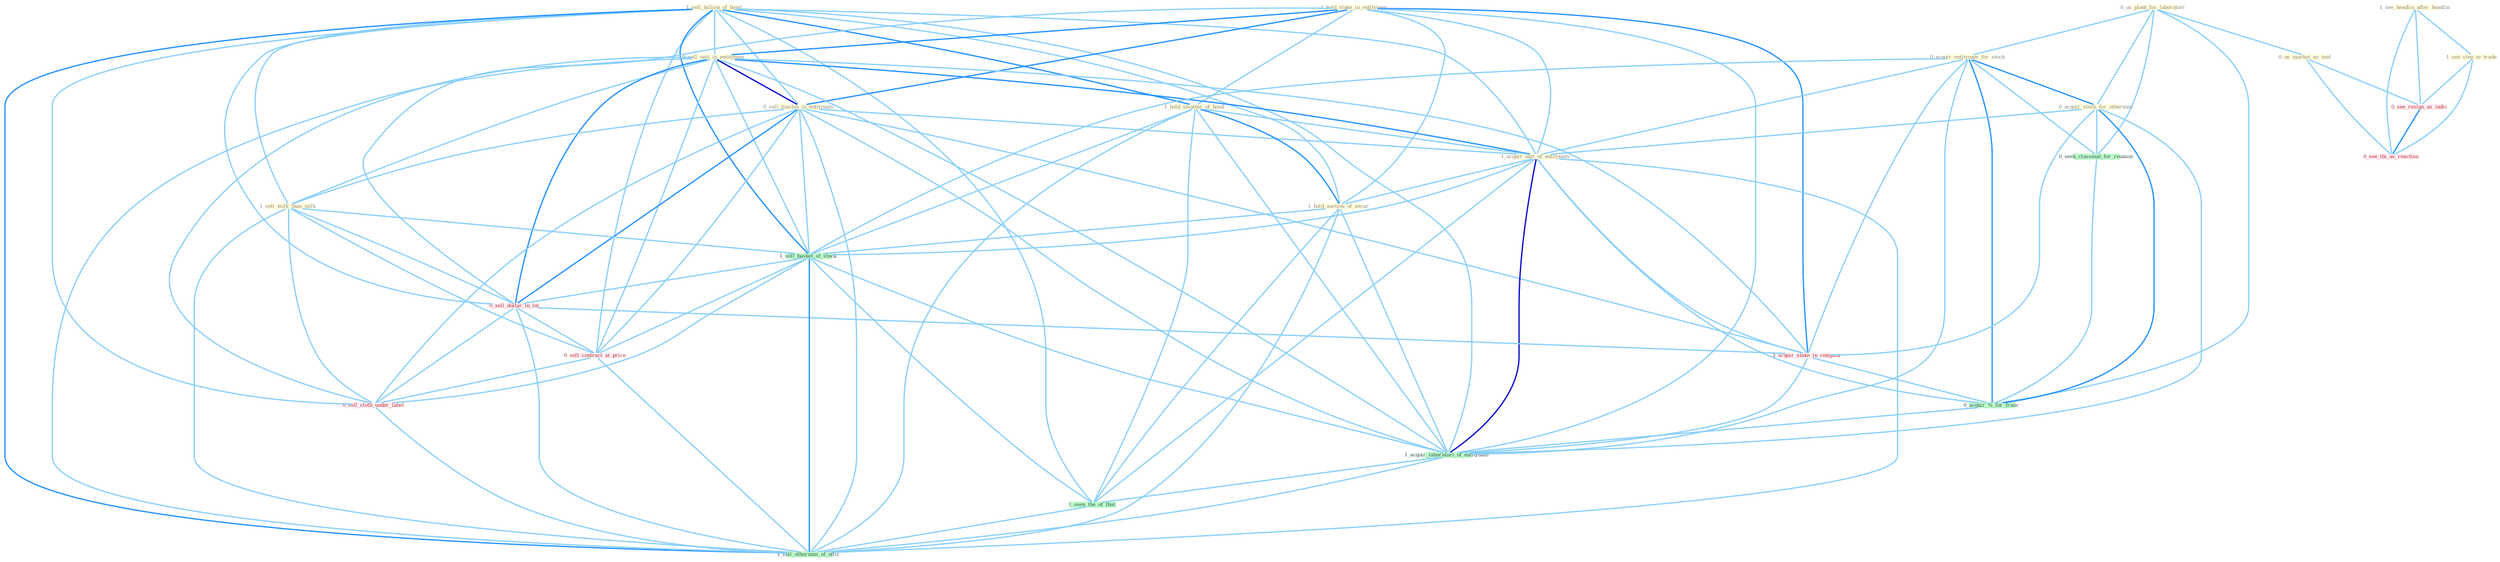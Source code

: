 Graph G{ 
    node
    [shape=polygon,style=filled,width=.5,height=.06,color="#BDFCC9",fixedsize=true,fontsize=4,
    fontcolor="#2f4f4f"];
    {node
    [color="#ffffe0", fontcolor="#8b7d6b"] "0_us_plant_for_laboratori " "1_see_headlin_after_headlin " "1_sell_billion_of_bond " "1_hold_stake_in_entitynam " "0_sell_unit_in_entitynam " "0_sell_machin_in_entitynam " "0_acquir_entitynam_for_stock " "1_hold_smatter_of_bond " "1_see_step_to_trade " "0_us_market_as_tool " "0_acquir_stock_for_othernum " "1_sell_milk_than_milk " "1_acquir_unit_of_entitynam " "1_hold_auction_of_secur "}
{node [color="#fff0f5", fontcolor="#b22222"] "0_sell_dollar_in_lot " "0_see_resign_as_indic " "1_acquir_stake_in_compani " "0_sell_contract_at_price " "0_sell_cloth_under_label " "0_see_thi_as_reaction "}
edge [color="#B0E2FF"];

	"0_us_plant_for_laboratori " -- "0_acquir_entitynam_for_stock " [w="1", color="#87cefa" ];
	"0_us_plant_for_laboratori " -- "0_us_market_as_tool " [w="1", color="#87cefa" ];
	"0_us_plant_for_laboratori " -- "0_acquir_stock_for_othernum " [w="1", color="#87cefa" ];
	"0_us_plant_for_laboratori " -- "0_seek_classmat_for_reunion " [w="1", color="#87cefa" ];
	"0_us_plant_for_laboratori " -- "0_acquir_%_for_franc " [w="1", color="#87cefa" ];
	"1_see_headlin_after_headlin " -- "1_see_step_to_trade " [w="1", color="#87cefa" ];
	"1_see_headlin_after_headlin " -- "0_see_resign_as_indic " [w="1", color="#87cefa" ];
	"1_see_headlin_after_headlin " -- "0_see_thi_as_reaction " [w="1", color="#87cefa" ];
	"1_sell_billion_of_bond " -- "0_sell_unit_in_entitynam " [w="1", color="#87cefa" ];
	"1_sell_billion_of_bond " -- "0_sell_machin_in_entitynam " [w="1", color="#87cefa" ];
	"1_sell_billion_of_bond " -- "1_hold_smatter_of_bond " [w="2", color="#1e90ff" , len=0.8];
	"1_sell_billion_of_bond " -- "1_sell_milk_than_milk " [w="1", color="#87cefa" ];
	"1_sell_billion_of_bond " -- "1_acquir_unit_of_entitynam " [w="1", color="#87cefa" ];
	"1_sell_billion_of_bond " -- "1_hold_auction_of_secur " [w="1", color="#87cefa" ];
	"1_sell_billion_of_bond " -- "1_sell_basket_of_stock " [w="2", color="#1e90ff" , len=0.8];
	"1_sell_billion_of_bond " -- "0_sell_dollar_in_lot " [w="1", color="#87cefa" ];
	"1_sell_billion_of_bond " -- "0_sell_contract_at_price " [w="1", color="#87cefa" ];
	"1_sell_billion_of_bond " -- "1_acquir_laboratori_of_entitynam " [w="1", color="#87cefa" ];
	"1_sell_billion_of_bond " -- "0_sell_cloth_under_label " [w="1", color="#87cefa" ];
	"1_sell_billion_of_bond " -- "1_seen_the_of_that " [w="1", color="#87cefa" ];
	"1_sell_billion_of_bond " -- "1_sell_othernum_of_offic " [w="2", color="#1e90ff" , len=0.8];
	"1_hold_stake_in_entitynam " -- "0_sell_unit_in_entitynam " [w="2", color="#1e90ff" , len=0.8];
	"1_hold_stake_in_entitynam " -- "0_sell_machin_in_entitynam " [w="2", color="#1e90ff" , len=0.8];
	"1_hold_stake_in_entitynam " -- "1_hold_smatter_of_bond " [w="1", color="#87cefa" ];
	"1_hold_stake_in_entitynam " -- "1_acquir_unit_of_entitynam " [w="1", color="#87cefa" ];
	"1_hold_stake_in_entitynam " -- "1_hold_auction_of_secur " [w="1", color="#87cefa" ];
	"1_hold_stake_in_entitynam " -- "0_sell_dollar_in_lot " [w="1", color="#87cefa" ];
	"1_hold_stake_in_entitynam " -- "1_acquir_stake_in_compani " [w="2", color="#1e90ff" , len=0.8];
	"1_hold_stake_in_entitynam " -- "1_acquir_laboratori_of_entitynam " [w="1", color="#87cefa" ];
	"0_sell_unit_in_entitynam " -- "0_sell_machin_in_entitynam " [w="3", color="#0000cd" , len=0.6];
	"0_sell_unit_in_entitynam " -- "1_sell_milk_than_milk " [w="1", color="#87cefa" ];
	"0_sell_unit_in_entitynam " -- "1_acquir_unit_of_entitynam " [w="2", color="#1e90ff" , len=0.8];
	"0_sell_unit_in_entitynam " -- "1_sell_basket_of_stock " [w="1", color="#87cefa" ];
	"0_sell_unit_in_entitynam " -- "0_sell_dollar_in_lot " [w="2", color="#1e90ff" , len=0.8];
	"0_sell_unit_in_entitynam " -- "1_acquir_stake_in_compani " [w="1", color="#87cefa" ];
	"0_sell_unit_in_entitynam " -- "0_sell_contract_at_price " [w="1", color="#87cefa" ];
	"0_sell_unit_in_entitynam " -- "1_acquir_laboratori_of_entitynam " [w="1", color="#87cefa" ];
	"0_sell_unit_in_entitynam " -- "0_sell_cloth_under_label " [w="1", color="#87cefa" ];
	"0_sell_unit_in_entitynam " -- "1_sell_othernum_of_offic " [w="1", color="#87cefa" ];
	"0_sell_machin_in_entitynam " -- "1_sell_milk_than_milk " [w="1", color="#87cefa" ];
	"0_sell_machin_in_entitynam " -- "1_acquir_unit_of_entitynam " [w="1", color="#87cefa" ];
	"0_sell_machin_in_entitynam " -- "1_sell_basket_of_stock " [w="1", color="#87cefa" ];
	"0_sell_machin_in_entitynam " -- "0_sell_dollar_in_lot " [w="2", color="#1e90ff" , len=0.8];
	"0_sell_machin_in_entitynam " -- "1_acquir_stake_in_compani " [w="1", color="#87cefa" ];
	"0_sell_machin_in_entitynam " -- "0_sell_contract_at_price " [w="1", color="#87cefa" ];
	"0_sell_machin_in_entitynam " -- "1_acquir_laboratori_of_entitynam " [w="1", color="#87cefa" ];
	"0_sell_machin_in_entitynam " -- "0_sell_cloth_under_label " [w="1", color="#87cefa" ];
	"0_sell_machin_in_entitynam " -- "1_sell_othernum_of_offic " [w="1", color="#87cefa" ];
	"0_acquir_entitynam_for_stock " -- "0_acquir_stock_for_othernum " [w="2", color="#1e90ff" , len=0.8];
	"0_acquir_entitynam_for_stock " -- "1_acquir_unit_of_entitynam " [w="1", color="#87cefa" ];
	"0_acquir_entitynam_for_stock " -- "0_seek_classmat_for_reunion " [w="1", color="#87cefa" ];
	"0_acquir_entitynam_for_stock " -- "1_sell_basket_of_stock " [w="1", color="#87cefa" ];
	"0_acquir_entitynam_for_stock " -- "1_acquir_stake_in_compani " [w="1", color="#87cefa" ];
	"0_acquir_entitynam_for_stock " -- "0_acquir_%_for_franc " [w="2", color="#1e90ff" , len=0.8];
	"0_acquir_entitynam_for_stock " -- "1_acquir_laboratori_of_entitynam " [w="1", color="#87cefa" ];
	"1_hold_smatter_of_bond " -- "1_acquir_unit_of_entitynam " [w="1", color="#87cefa" ];
	"1_hold_smatter_of_bond " -- "1_hold_auction_of_secur " [w="2", color="#1e90ff" , len=0.8];
	"1_hold_smatter_of_bond " -- "1_sell_basket_of_stock " [w="1", color="#87cefa" ];
	"1_hold_smatter_of_bond " -- "1_acquir_laboratori_of_entitynam " [w="1", color="#87cefa" ];
	"1_hold_smatter_of_bond " -- "1_seen_the_of_that " [w="1", color="#87cefa" ];
	"1_hold_smatter_of_bond " -- "1_sell_othernum_of_offic " [w="1", color="#87cefa" ];
	"1_see_step_to_trade " -- "0_see_resign_as_indic " [w="1", color="#87cefa" ];
	"1_see_step_to_trade " -- "0_see_thi_as_reaction " [w="1", color="#87cefa" ];
	"0_us_market_as_tool " -- "0_see_resign_as_indic " [w="1", color="#87cefa" ];
	"0_us_market_as_tool " -- "0_see_thi_as_reaction " [w="1", color="#87cefa" ];
	"0_acquir_stock_for_othernum " -- "1_acquir_unit_of_entitynam " [w="1", color="#87cefa" ];
	"0_acquir_stock_for_othernum " -- "0_seek_classmat_for_reunion " [w="1", color="#87cefa" ];
	"0_acquir_stock_for_othernum " -- "1_acquir_stake_in_compani " [w="1", color="#87cefa" ];
	"0_acquir_stock_for_othernum " -- "0_acquir_%_for_franc " [w="2", color="#1e90ff" , len=0.8];
	"0_acquir_stock_for_othernum " -- "1_acquir_laboratori_of_entitynam " [w="1", color="#87cefa" ];
	"1_sell_milk_than_milk " -- "1_sell_basket_of_stock " [w="1", color="#87cefa" ];
	"1_sell_milk_than_milk " -- "0_sell_dollar_in_lot " [w="1", color="#87cefa" ];
	"1_sell_milk_than_milk " -- "0_sell_contract_at_price " [w="1", color="#87cefa" ];
	"1_sell_milk_than_milk " -- "0_sell_cloth_under_label " [w="1", color="#87cefa" ];
	"1_sell_milk_than_milk " -- "1_sell_othernum_of_offic " [w="1", color="#87cefa" ];
	"1_acquir_unit_of_entitynam " -- "1_hold_auction_of_secur " [w="1", color="#87cefa" ];
	"1_acquir_unit_of_entitynam " -- "1_sell_basket_of_stock " [w="1", color="#87cefa" ];
	"1_acquir_unit_of_entitynam " -- "1_acquir_stake_in_compani " [w="1", color="#87cefa" ];
	"1_acquir_unit_of_entitynam " -- "0_acquir_%_for_franc " [w="1", color="#87cefa" ];
	"1_acquir_unit_of_entitynam " -- "1_acquir_laboratori_of_entitynam " [w="3", color="#0000cd" , len=0.6];
	"1_acquir_unit_of_entitynam " -- "1_seen_the_of_that " [w="1", color="#87cefa" ];
	"1_acquir_unit_of_entitynam " -- "1_sell_othernum_of_offic " [w="1", color="#87cefa" ];
	"1_hold_auction_of_secur " -- "1_sell_basket_of_stock " [w="1", color="#87cefa" ];
	"1_hold_auction_of_secur " -- "1_acquir_laboratori_of_entitynam " [w="1", color="#87cefa" ];
	"1_hold_auction_of_secur " -- "1_seen_the_of_that " [w="1", color="#87cefa" ];
	"1_hold_auction_of_secur " -- "1_sell_othernum_of_offic " [w="1", color="#87cefa" ];
	"0_seek_classmat_for_reunion " -- "0_acquir_%_for_franc " [w="1", color="#87cefa" ];
	"1_sell_basket_of_stock " -- "0_sell_dollar_in_lot " [w="1", color="#87cefa" ];
	"1_sell_basket_of_stock " -- "0_sell_contract_at_price " [w="1", color="#87cefa" ];
	"1_sell_basket_of_stock " -- "1_acquir_laboratori_of_entitynam " [w="1", color="#87cefa" ];
	"1_sell_basket_of_stock " -- "0_sell_cloth_under_label " [w="1", color="#87cefa" ];
	"1_sell_basket_of_stock " -- "1_seen_the_of_that " [w="1", color="#87cefa" ];
	"1_sell_basket_of_stock " -- "1_sell_othernum_of_offic " [w="2", color="#1e90ff" , len=0.8];
	"0_sell_dollar_in_lot " -- "1_acquir_stake_in_compani " [w="1", color="#87cefa" ];
	"0_sell_dollar_in_lot " -- "0_sell_contract_at_price " [w="1", color="#87cefa" ];
	"0_sell_dollar_in_lot " -- "0_sell_cloth_under_label " [w="1", color="#87cefa" ];
	"0_sell_dollar_in_lot " -- "1_sell_othernum_of_offic " [w="1", color="#87cefa" ];
	"0_see_resign_as_indic " -- "0_see_thi_as_reaction " [w="2", color="#1e90ff" , len=0.8];
	"1_acquir_stake_in_compani " -- "0_acquir_%_for_franc " [w="1", color="#87cefa" ];
	"1_acquir_stake_in_compani " -- "1_acquir_laboratori_of_entitynam " [w="1", color="#87cefa" ];
	"0_acquir_%_for_franc " -- "1_acquir_laboratori_of_entitynam " [w="1", color="#87cefa" ];
	"0_sell_contract_at_price " -- "0_sell_cloth_under_label " [w="1", color="#87cefa" ];
	"0_sell_contract_at_price " -- "1_sell_othernum_of_offic " [w="1", color="#87cefa" ];
	"1_acquir_laboratori_of_entitynam " -- "1_seen_the_of_that " [w="1", color="#87cefa" ];
	"1_acquir_laboratori_of_entitynam " -- "1_sell_othernum_of_offic " [w="1", color="#87cefa" ];
	"0_sell_cloth_under_label " -- "1_sell_othernum_of_offic " [w="1", color="#87cefa" ];
	"1_seen_the_of_that " -- "1_sell_othernum_of_offic " [w="1", color="#87cefa" ];
}